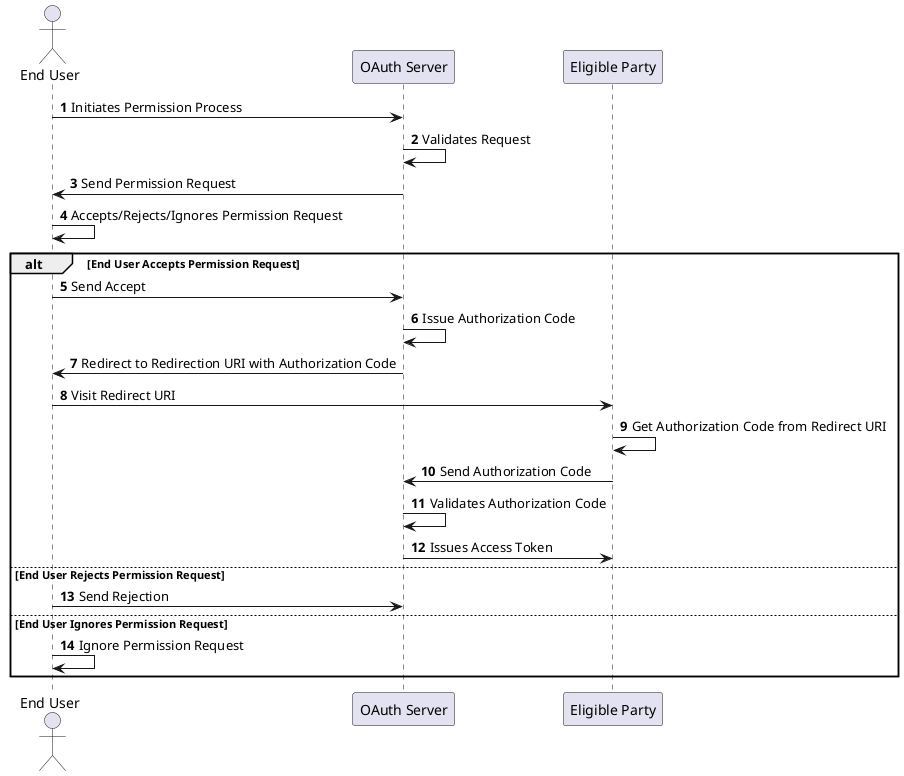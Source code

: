 @startuml
autonumber
actor user as "End User"
participant oauth as "OAuth Server"
participant ep as "Eligible Party"

user -> oauth : Initiates Permission Process
oauth -> oauth : Validates Request
oauth -> user : Send Permission Request
user -> user : Accepts/Rejects/Ignores Permission Request
alt End User Accepts Permission Request
user -> oauth : Send Accept
oauth -> oauth : Issue Authorization Code
oauth -> user : Redirect to Redirection URI with Authorization Code
user -> ep : Visit Redirect URI
ep -> ep : Get Authorization Code from Redirect URI
ep -> oauth : Send Authorization Code
oauth -> oauth : Validates Authorization Code
oauth -> ep : Issues Access Token
else End User Rejects Permission Request
user -> oauth : Send Rejection
else End User Ignores Permission Request
user -> user : Ignore Permission Request
end
@enduml